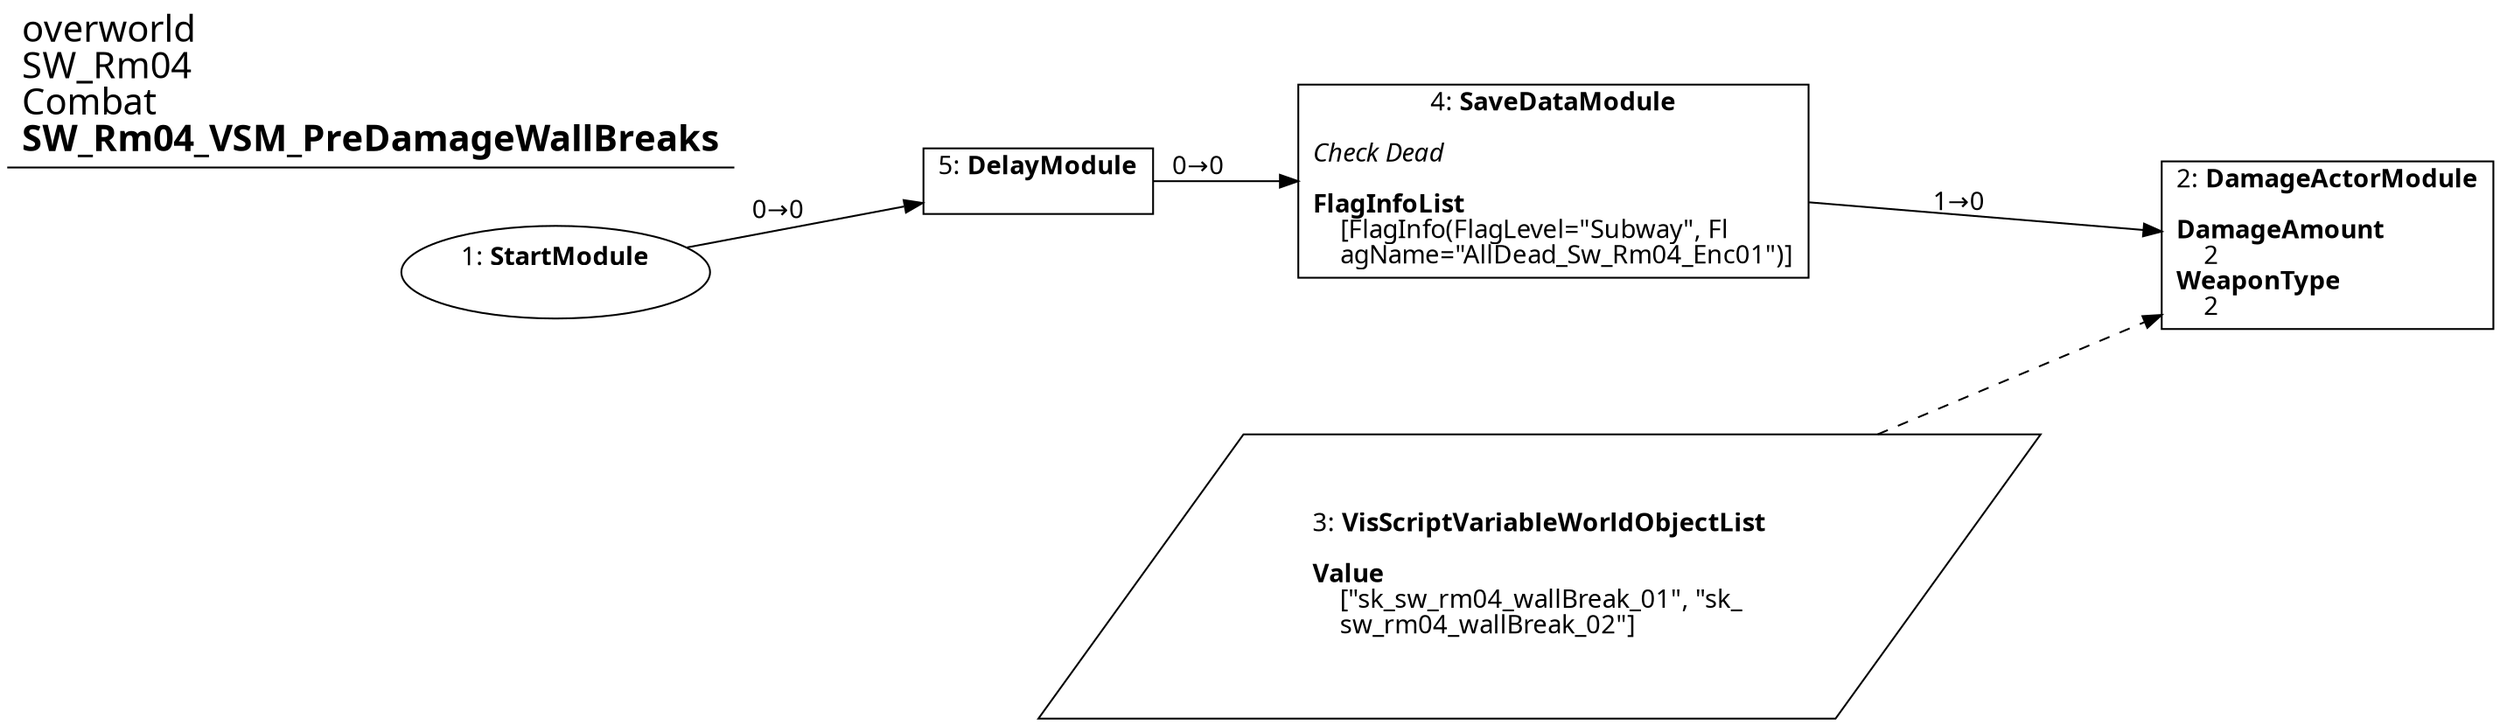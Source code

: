 digraph {
    layout = fdp;
    overlap = prism;
    sep = "+16";
    splines = spline;

    node [ shape = box ];

    graph [ fontname = "Segoe UI" ];
    node [ fontname = "Segoe UI" ];
    edge [ fontname = "Segoe UI" ];

    1 [ label = <1: <b>StartModule</b><br/><br/>> ];
    1 [ shape = oval ]
    1 [ pos = "0.017,-0.105000004!" ];
    1 -> 5 [ label = "0→0" ];

    2 [ label = <2: <b>DamageActorModule</b><br/><br/><b>DamageAmount</b><br align="left"/>    2<br align="left"/><b>WeaponType</b><br align="left"/>    2<br align="left"/>> ];
    2 [ pos = "0.68600005,-0.128!" ];
    3 -> 2 [ style = dashed ];

    3 [ label = <3: <b>VisScriptVariableWorldObjectList</b><br/><br/><b>Value</b><br align="left"/>    [&quot;sk_sw_rm04_wallBreak_01&quot;, &quot;sk_<br align="left"/>    sw_rm04_wallBreak_02&quot;]<br align="left"/>> ];
    3 [ shape = parallelogram ]
    3 [ pos = "0.40300003,-0.24700001!" ];

    4 [ label = <4: <b>SaveDataModule</b><br/><br/><i>Check Dead<br align="left"/></i><br align="left"/><b>FlagInfoList</b><br align="left"/>    [FlagInfo(FlagLevel=&quot;Subway&quot;, Fl<br align="left"/>    agName=&quot;AllDead_Sw_Rm04_Enc01&quot;)]<br align="left"/>> ];
    4 [ pos = "0.40800002,-0.105000004!" ];
    4 -> 2 [ label = "1→0" ];

    5 [ label = <5: <b>DelayModule</b><br/><br/>> ];
    5 [ pos = "0.223,-0.105000004!" ];
    5 -> 4 [ label = "0→0" ];

    title [ pos = "0.016,-0.104!" ];
    title [ shape = underline ];
    title [ label = <<font point-size="20">overworld<br align="left"/>SW_Rm04<br align="left"/>Combat<br align="left"/><b>SW_Rm04_VSM_PreDamageWallBreaks</b><br align="left"/></font>> ];
}
